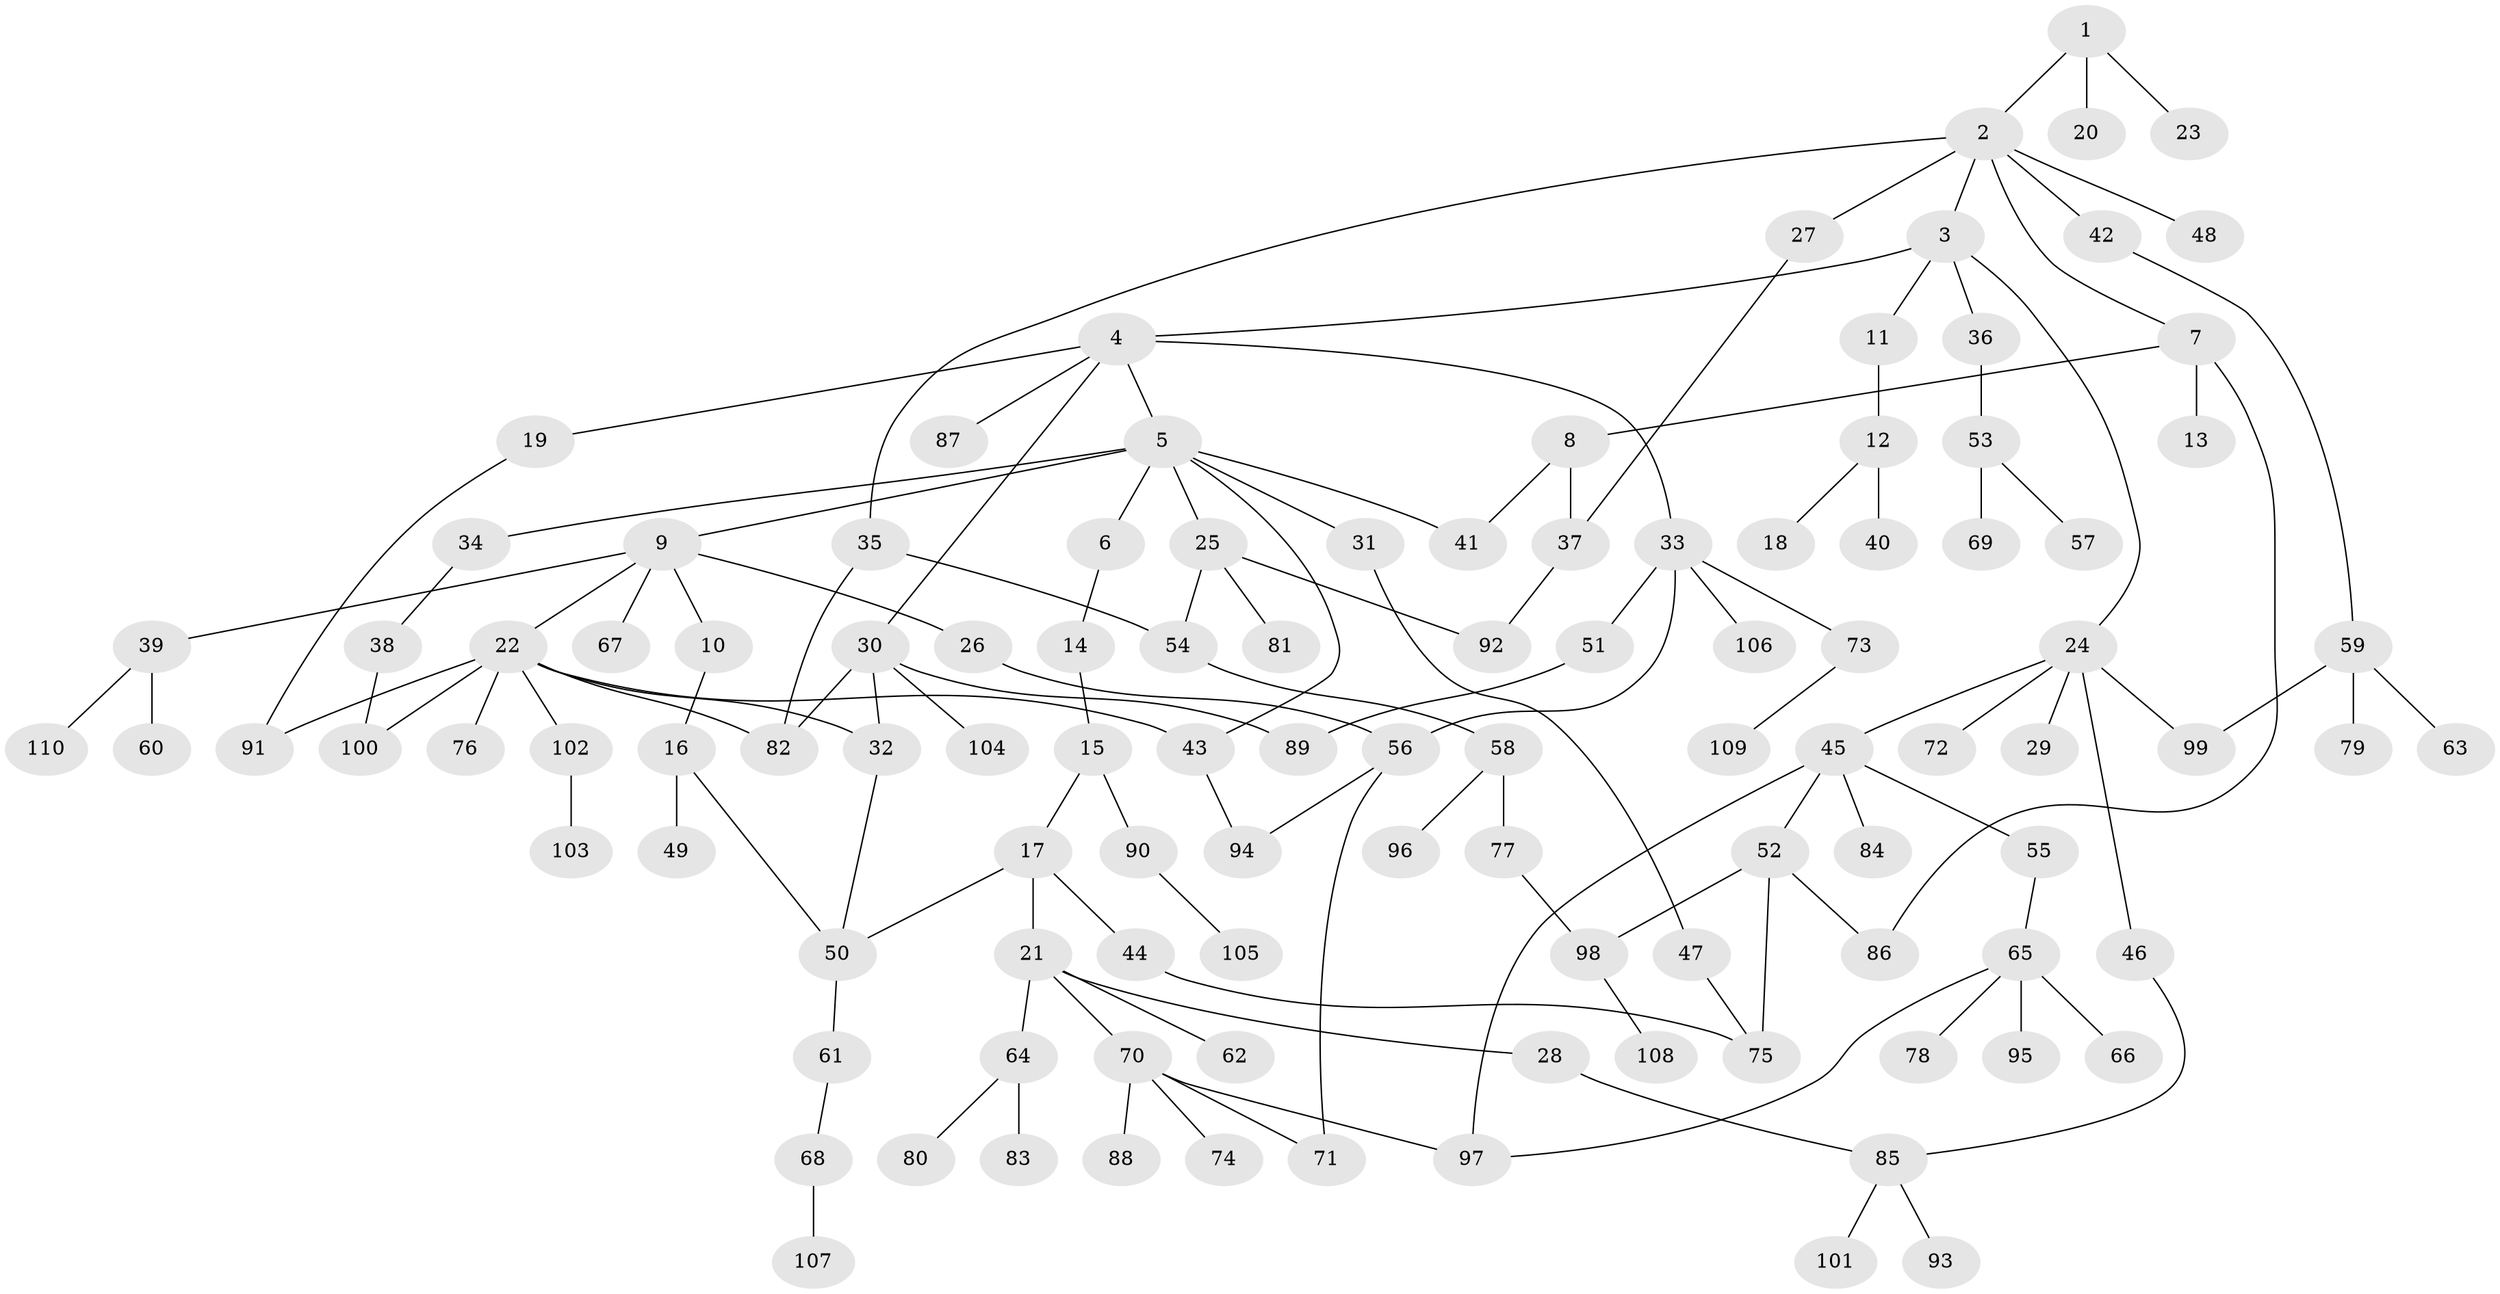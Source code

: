 // coarse degree distribution, {1: 0.509090909090909, 3: 0.01818181818181818, 2: 0.2727272727272727, 9: 0.01818181818181818, 6: 0.01818181818181818, 7: 0.03636363636363636, 5: 0.03636363636363636, 4: 0.05454545454545454, 12: 0.01818181818181818, 8: 0.01818181818181818}
// Generated by graph-tools (version 1.1) at 2025/44/03/04/25 21:44:26]
// undirected, 110 vertices, 133 edges
graph export_dot {
graph [start="1"]
  node [color=gray90,style=filled];
  1;
  2;
  3;
  4;
  5;
  6;
  7;
  8;
  9;
  10;
  11;
  12;
  13;
  14;
  15;
  16;
  17;
  18;
  19;
  20;
  21;
  22;
  23;
  24;
  25;
  26;
  27;
  28;
  29;
  30;
  31;
  32;
  33;
  34;
  35;
  36;
  37;
  38;
  39;
  40;
  41;
  42;
  43;
  44;
  45;
  46;
  47;
  48;
  49;
  50;
  51;
  52;
  53;
  54;
  55;
  56;
  57;
  58;
  59;
  60;
  61;
  62;
  63;
  64;
  65;
  66;
  67;
  68;
  69;
  70;
  71;
  72;
  73;
  74;
  75;
  76;
  77;
  78;
  79;
  80;
  81;
  82;
  83;
  84;
  85;
  86;
  87;
  88;
  89;
  90;
  91;
  92;
  93;
  94;
  95;
  96;
  97;
  98;
  99;
  100;
  101;
  102;
  103;
  104;
  105;
  106;
  107;
  108;
  109;
  110;
  1 -- 2;
  1 -- 20;
  1 -- 23;
  2 -- 3;
  2 -- 7;
  2 -- 27;
  2 -- 35;
  2 -- 42;
  2 -- 48;
  3 -- 4;
  3 -- 11;
  3 -- 24;
  3 -- 36;
  4 -- 5;
  4 -- 19;
  4 -- 30;
  4 -- 33;
  4 -- 87;
  5 -- 6;
  5 -- 9;
  5 -- 25;
  5 -- 31;
  5 -- 34;
  5 -- 43;
  5 -- 41;
  6 -- 14;
  7 -- 8;
  7 -- 13;
  7 -- 86;
  8 -- 41;
  8 -- 37;
  9 -- 10;
  9 -- 22;
  9 -- 26;
  9 -- 39;
  9 -- 67;
  10 -- 16;
  11 -- 12;
  12 -- 18;
  12 -- 40;
  14 -- 15;
  15 -- 17;
  15 -- 90;
  16 -- 49;
  16 -- 50;
  17 -- 21;
  17 -- 44;
  17 -- 50;
  19 -- 91;
  21 -- 28;
  21 -- 62;
  21 -- 64;
  21 -- 70;
  22 -- 76;
  22 -- 82;
  22 -- 91;
  22 -- 100;
  22 -- 102;
  22 -- 32;
  22 -- 43;
  24 -- 29;
  24 -- 45;
  24 -- 46;
  24 -- 72;
  24 -- 99;
  25 -- 81;
  25 -- 92;
  25 -- 54;
  26 -- 56;
  27 -- 37;
  28 -- 85;
  30 -- 32;
  30 -- 89;
  30 -- 104;
  30 -- 82;
  31 -- 47;
  32 -- 50;
  33 -- 51;
  33 -- 56;
  33 -- 73;
  33 -- 106;
  34 -- 38;
  35 -- 54;
  35 -- 82;
  36 -- 53;
  37 -- 92;
  38 -- 100;
  39 -- 60;
  39 -- 110;
  42 -- 59;
  43 -- 94;
  44 -- 75;
  45 -- 52;
  45 -- 55;
  45 -- 84;
  45 -- 97;
  46 -- 85;
  47 -- 75;
  50 -- 61;
  51 -- 89;
  52 -- 75;
  52 -- 86;
  52 -- 98;
  53 -- 57;
  53 -- 69;
  54 -- 58;
  55 -- 65;
  56 -- 71;
  56 -- 94;
  58 -- 77;
  58 -- 96;
  59 -- 63;
  59 -- 79;
  59 -- 99;
  61 -- 68;
  64 -- 80;
  64 -- 83;
  65 -- 66;
  65 -- 78;
  65 -- 95;
  65 -- 97;
  68 -- 107;
  70 -- 74;
  70 -- 88;
  70 -- 97;
  70 -- 71;
  73 -- 109;
  77 -- 98;
  85 -- 93;
  85 -- 101;
  90 -- 105;
  98 -- 108;
  102 -- 103;
}
